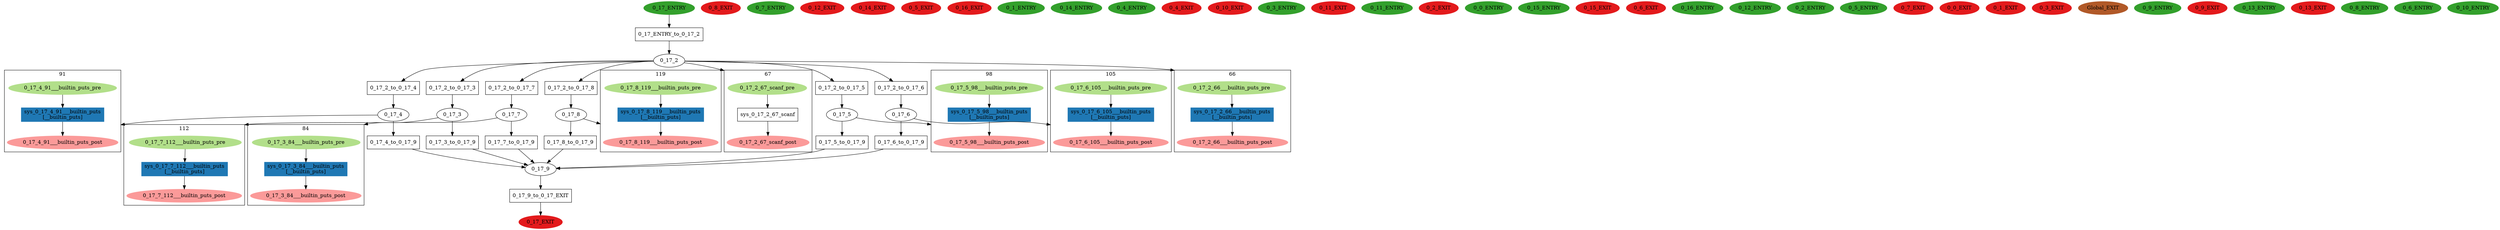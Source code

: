 digraph model { 
compound=true; 
node  [style="filled", colorscheme="paired12"];  "0_17_4" [shape=ellipse, style=""];
subgraph "cluster_0_17_4_91" { 
label="91"  "0_17_4_91___builtin_puts_post" [shape=ellipse, style=""];
  "0_17_4_91___builtin_puts_pre" [shape=ellipse, style=""];
  "sys_0_17_4_91___builtin_puts" [shape=box, style=""];
  "sys_0_17_4_91___builtin_puts" [color=2, style=filled];
  "sys_0_17_4_91___builtin_puts" [label="sys_0_17_4_91___builtin_puts\n[__builtin_puts]"];
  "sys_0_17_4_91___builtin_puts" -> "0_17_4_91___builtin_puts_post" [label="", arrowhead="normal"];
  "0_17_4_91___builtin_puts_pre" -> "sys_0_17_4_91___builtin_puts" [label="", arrowhead="normal"];
}
  "0_17_4" -> "0_17_4_91___builtin_puts_post" [lhead="cluster_0_17_4_91"];
  "0_17_4_91___builtin_puts_pre" [color=3, style=filled];
  "0_17_4_91___builtin_puts_post" [color=5, style=filled];
  "0_17_5" [shape=ellipse, style=""];
subgraph "cluster_0_17_5_98" { 
label="98"  "0_17_5_98___builtin_puts_post" [shape=ellipse, style=""];
  "0_17_5_98___builtin_puts_pre" [shape=ellipse, style=""];
  "sys_0_17_5_98___builtin_puts" [shape=box, style=""];
  "sys_0_17_5_98___builtin_puts" [color=2, style=filled];
  "sys_0_17_5_98___builtin_puts" [label="sys_0_17_5_98___builtin_puts\n[__builtin_puts]"];
  "sys_0_17_5_98___builtin_puts" -> "0_17_5_98___builtin_puts_post" [label="", arrowhead="normal"];
  "0_17_5_98___builtin_puts_pre" -> "sys_0_17_5_98___builtin_puts" [label="", arrowhead="normal"];
}
  "0_17_5" -> "0_17_5_98___builtin_puts_post" [lhead="cluster_0_17_5_98"];
  "0_17_5_98___builtin_puts_pre" [color=3, style=filled];
  "0_17_5_98___builtin_puts_post" [color=5, style=filled];
  "0_17_2" [shape=ellipse, style=""];
subgraph "cluster_0_17_2_66" { 
label="66"  "0_17_2_66___builtin_puts_pre" [shape=ellipse, style=""];
  "0_17_2_66___builtin_puts_post" [shape=ellipse, style=""];
  "sys_0_17_2_66___builtin_puts" [shape=box, style=""];
  "sys_0_17_2_66___builtin_puts" [color=2, style=filled];
  "sys_0_17_2_66___builtin_puts" [label="sys_0_17_2_66___builtin_puts\n[__builtin_puts]"];
  "sys_0_17_2_66___builtin_puts" -> "0_17_2_66___builtin_puts_post" [label="", arrowhead="normal"];
  "0_17_2_66___builtin_puts_pre" -> "sys_0_17_2_66___builtin_puts" [label="", arrowhead="normal"];
}
  "0_17_2" -> "0_17_2_66___builtin_puts_pre" [lhead="cluster_0_17_2_66"];
  "0_17_2_66___builtin_puts_pre" [color=3, style=filled];
  "0_17_2_66___builtin_puts_post" [color=5, style=filled];
subgraph "cluster_0_17_2_67" { 
label="67"  "0_17_2_67_scanf_pre" [shape=ellipse, style=""];
  "0_17_2_67_scanf_post" [shape=ellipse, style=""];
  "sys_0_17_2_67_scanf" [shape=box, style=""];
  "sys_0_17_2_67_scanf" [label="sys_0_17_2_67_scanf\n"];
  "sys_0_17_2_67_scanf" -> "0_17_2_67_scanf_post" [label="", arrowhead="normal"];
  "0_17_2_67_scanf_pre" -> "sys_0_17_2_67_scanf" [label="", arrowhead="normal"];
}
  "0_17_2" -> "0_17_2_67_scanf_pre" [lhead="cluster_0_17_2_67"];
  "0_17_2_67_scanf_pre" [color=3, style=filled];
  "0_17_2_67_scanf_post" [color=5, style=filled];
  "0_17_ENTRY" [shape=ellipse, color=4, style=filled];
  "0_17_3" [shape=ellipse, style=""];
subgraph "cluster_0_17_3_84" { 
label="84"  "0_17_3_84___builtin_puts_pre" [shape=ellipse, style=""];
  "0_17_3_84___builtin_puts_post" [shape=ellipse, style=""];
  "sys_0_17_3_84___builtin_puts" [shape=box, style=""];
  "sys_0_17_3_84___builtin_puts" [color=2, style=filled];
  "sys_0_17_3_84___builtin_puts" [label="sys_0_17_3_84___builtin_puts\n[__builtin_puts]"];
  "sys_0_17_3_84___builtin_puts" -> "0_17_3_84___builtin_puts_post" [label="", arrowhead="normal"];
  "0_17_3_84___builtin_puts_pre" -> "sys_0_17_3_84___builtin_puts" [label="", arrowhead="normal"];
}
  "0_17_3" -> "0_17_3_84___builtin_puts_pre" [lhead="cluster_0_17_3_84"];
  "0_17_3_84___builtin_puts_pre" [color=3, style=filled];
  "0_17_3_84___builtin_puts_post" [color=5, style=filled];
  "0_8_EXIT" [shape=ellipse, color=6, style=filled];
  "0_17_8" [shape=ellipse, style=""];
subgraph "cluster_0_17_8_119" { 
label="119"  "0_17_8_119___builtin_puts_post" [shape=ellipse, style=""];
  "0_17_8_119___builtin_puts_pre" [shape=ellipse, style=""];
  "sys_0_17_8_119___builtin_puts" [shape=box, style=""];
  "sys_0_17_8_119___builtin_puts" [color=2, style=filled];
  "sys_0_17_8_119___builtin_puts" [label="sys_0_17_8_119___builtin_puts\n[__builtin_puts]"];
  "0_17_8_119___builtin_puts_pre" -> "sys_0_17_8_119___builtin_puts" [label="", arrowhead="normal"];
  "sys_0_17_8_119___builtin_puts" -> "0_17_8_119___builtin_puts_post" [label="", arrowhead="normal"];
}
  "0_17_8" -> "0_17_8_119___builtin_puts_post" [lhead="cluster_0_17_8_119"];
  "0_17_8_119___builtin_puts_pre" [color=3, style=filled];
  "0_17_8_119___builtin_puts_post" [color=5, style=filled];
  "0_7_ENTRY" [shape=ellipse, color=4, style=filled];
  "0_17_9" [shape=ellipse, style=""];
  "0_17_6" [shape=ellipse, style=""];
subgraph "cluster_0_17_6_105" { 
label="105"  "0_17_6_105___builtin_puts_post" [shape=ellipse, style=""];
  "0_17_6_105___builtin_puts_pre" [shape=ellipse, style=""];
  "sys_0_17_6_105___builtin_puts" [shape=box, style=""];
  "sys_0_17_6_105___builtin_puts" [color=2, style=filled];
  "sys_0_17_6_105___builtin_puts" [label="sys_0_17_6_105___builtin_puts\n[__builtin_puts]"];
  "0_17_6_105___builtin_puts_pre" -> "sys_0_17_6_105___builtin_puts" [label="", arrowhead="normal"];
  "sys_0_17_6_105___builtin_puts" -> "0_17_6_105___builtin_puts_post" [label="", arrowhead="normal"];
}
  "0_17_6" -> "0_17_6_105___builtin_puts_post" [lhead="cluster_0_17_6_105"];
  "0_17_6_105___builtin_puts_pre" [color=3, style=filled];
  "0_17_6_105___builtin_puts_post" [color=5, style=filled];
  "0_12_EXIT" [shape=ellipse, color=6, style=filled];
  "0_17_7" [shape=ellipse, style=""];
subgraph "cluster_0_17_7_112" { 
label="112"  "0_17_7_112___builtin_puts_pre" [shape=ellipse, style=""];
  "0_17_7_112___builtin_puts_post" [shape=ellipse, style=""];
  "sys_0_17_7_112___builtin_puts" [shape=box, style=""];
  "sys_0_17_7_112___builtin_puts" [color=2, style=filled];
  "sys_0_17_7_112___builtin_puts" [label="sys_0_17_7_112___builtin_puts\n[__builtin_puts]"];
  "sys_0_17_7_112___builtin_puts" -> "0_17_7_112___builtin_puts_post" [label="", arrowhead="normal"];
  "0_17_7_112___builtin_puts_pre" -> "sys_0_17_7_112___builtin_puts" [label="", arrowhead="normal"];
}
  "0_17_7" -> "0_17_7_112___builtin_puts_pre" [lhead="cluster_0_17_7_112"];
  "0_17_7_112___builtin_puts_pre" [color=3, style=filled];
  "0_17_7_112___builtin_puts_post" [color=5, style=filled];
  "0_14_EXIT" [shape=ellipse, color=6, style=filled];
  "0_5_EXIT" [shape=ellipse, color=6, style=filled];
  "0_16_EXIT" [shape=ellipse, color=6, style=filled];
  "0_1_ENTRY" [shape=ellipse, color=4, style=filled];
  "0_14_ENTRY" [shape=ellipse, color=4, style=filled];
  "0_4_ENTRY" [shape=ellipse, color=4, style=filled];
  "0_4_EXIT" [shape=ellipse, color=6, style=filled];
  "0_10_EXIT" [shape=ellipse, color=6, style=filled];
  "0_3_ENTRY" [shape=ellipse, color=4, style=filled];
  "0_11_EXIT" [shape=ellipse, color=6, style=filled];
  "0_11_ENTRY" [shape=ellipse, color=4, style=filled];
  "0_2_EXIT" [shape=ellipse, color=6, style=filled];
  "0_0_ENTRY" [shape=ellipse, color=4, style=filled];
  "0_15_ENTRY" [shape=ellipse, color=4, style=filled];
  "0_15_EXIT" [shape=ellipse, color=6, style=filled];
  "0_6_EXIT" [shape=ellipse, color=6, style=filled];
  "0_16_ENTRY" [shape=ellipse, color=4, style=filled];
  "0_12_ENTRY" [shape=ellipse, color=4, style=filled];
  "0_17_EXIT" [shape=ellipse, color=6, style=filled];
  "0_2_ENTRY" [shape=ellipse, color=4, style=filled];
  "0_5_ENTRY" [shape=ellipse, color=4, style=filled];
  "0_7_EXIT" [shape=ellipse, color=6, style=filled];
  "0_0_EXIT" [shape=ellipse, color=6, style=filled];
  "0_1_EXIT" [shape=ellipse, color=6, style=filled];
  "0_3_EXIT" [shape=ellipse, color=6, style=filled];
  "Global_EXIT" [shape=ellipse, color=12, style=filled];
  "0_9_ENTRY" [shape=ellipse, color=4, style=filled];
  "0_9_EXIT" [shape=ellipse, color=6, style=filled];
  "0_13_ENTRY" [shape=ellipse, color=4, style=filled];
  "0_13_EXIT" [shape=ellipse, color=6, style=filled];
  "0_8_ENTRY" [shape=ellipse, color=4, style=filled];
  "0_6_ENTRY" [shape=ellipse, color=4, style=filled];
  "0_10_ENTRY" [shape=ellipse, color=4, style=filled];
  "0_17_ENTRY_to_0_17_2" [shape=box, style=""];
  "0_17_ENTRY_to_0_17_2" [label="0_17_ENTRY_to_0_17_2\n"];
  "0_17_7_to_0_17_9" [shape=box, style=""];
  "0_17_7_to_0_17_9" [label="0_17_7_to_0_17_9\n"];
  "0_17_5_to_0_17_9" [shape=box, style=""];
  "0_17_5_to_0_17_9" [label="0_17_5_to_0_17_9\n"];
  "0_17_2_to_0_17_3" [shape=box, style=""];
  "0_17_2_to_0_17_3" [label="0_17_2_to_0_17_3\n"];
  "0_17_6_to_0_17_9" [shape=box, style=""];
  "0_17_6_to_0_17_9" [label="0_17_6_to_0_17_9\n"];
  "0_17_2_to_0_17_4" [shape=box, style=""];
  "0_17_2_to_0_17_4" [label="0_17_2_to_0_17_4\n"];
  "0_17_9_to_0_17_EXIT" [shape=box, style=""];
  "0_17_9_to_0_17_EXIT" [label="0_17_9_to_0_17_EXIT\n"];
  "0_17_8_to_0_17_9" [shape=box, style=""];
  "0_17_8_to_0_17_9" [label="0_17_8_to_0_17_9\n"];
  "0_17_3_to_0_17_9" [shape=box, style=""];
  "0_17_3_to_0_17_9" [label="0_17_3_to_0_17_9\n"];
  "0_17_2_to_0_17_7" [shape=box, style=""];
  "0_17_2_to_0_17_7" [label="0_17_2_to_0_17_7\n"];
  "0_17_4_to_0_17_9" [shape=box, style=""];
  "0_17_4_to_0_17_9" [label="0_17_4_to_0_17_9\n"];
  "0_17_2_to_0_17_8" [shape=box, style=""];
  "0_17_2_to_0_17_8" [label="0_17_2_to_0_17_8\n"];
  "0_17_2_to_0_17_5" [shape=box, style=""];
  "0_17_2_to_0_17_5" [label="0_17_2_to_0_17_5\n"];
  "0_17_2_to_0_17_6" [shape=box, style=""];
  "0_17_2_to_0_17_6" [label="0_17_2_to_0_17_6\n"];
  "0_17_3" -> "0_17_3_to_0_17_9" [label="", arrowhead="normal"];
  "0_17_7" -> "0_17_7_to_0_17_9" [label="", arrowhead="normal"];
  "0_17_3_to_0_17_9" -> "0_17_9" [label="", arrowhead="normal"];
  "0_17_2_to_0_17_6" -> "0_17_6" [label="", arrowhead="normal"];
  "0_17_2_to_0_17_8" -> "0_17_8" [label="", arrowhead="normal"];
  "0_17_5" -> "0_17_5_to_0_17_9" [label="", arrowhead="normal"];
  "0_17_6_to_0_17_9" -> "0_17_9" [label="", arrowhead="normal"];
  "0_17_2_to_0_17_4" -> "0_17_4" [label="", arrowhead="normal"];
  "0_17_2" -> "0_17_2_to_0_17_7" [label="", arrowhead="normal"];
  "0_17_8_to_0_17_9" -> "0_17_9" [label="", arrowhead="normal"];
  "0_17_ENTRY" -> "0_17_ENTRY_to_0_17_2" [label="", arrowhead="normal"];
  "0_17_2" -> "0_17_2_to_0_17_5" [label="", arrowhead="normal"];
  "0_17_5_to_0_17_9" -> "0_17_9" [label="", arrowhead="normal"];
  "0_17_7_to_0_17_9" -> "0_17_9" [label="", arrowhead="normal"];
  "0_17_2_to_0_17_3" -> "0_17_3" [label="", arrowhead="normal"];
  "0_17_2_to_0_17_7" -> "0_17_7" [label="", arrowhead="normal"];
  "0_17_2" -> "0_17_2_to_0_17_6" [label="", arrowhead="normal"];
  "0_17_4_to_0_17_9" -> "0_17_9" [label="", arrowhead="normal"];
  "0_17_4" -> "0_17_4_to_0_17_9" [label="", arrowhead="normal"];
  "0_17_ENTRY_to_0_17_2" -> "0_17_2" [label="", arrowhead="normal"];
  "0_17_2" -> "0_17_2_to_0_17_3" [label="", arrowhead="normal"];
  "0_17_9_to_0_17_EXIT" -> "0_17_EXIT" [label="", arrowhead="normal"];
  "0_17_6" -> "0_17_6_to_0_17_9" [label="", arrowhead="normal"];
  "0_17_2_to_0_17_5" -> "0_17_5" [label="", arrowhead="normal"];
  "0_17_9" -> "0_17_9_to_0_17_EXIT" [label="", arrowhead="normal"];
  "0_17_2" -> "0_17_2_to_0_17_4" [label="", arrowhead="normal"];
  "0_17_8" -> "0_17_8_to_0_17_9" [label="", arrowhead="normal"];
  "0_17_2" -> "0_17_2_to_0_17_8" [label="", arrowhead="normal"];
}
